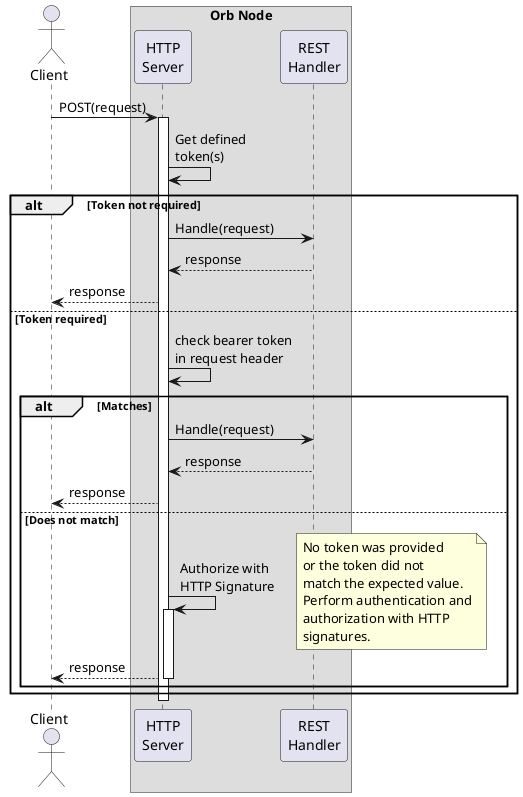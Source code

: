 @startuml
'https://plantuml.com/sequence-diagram


actor Client as client

box Orb Node
participant "HTTP\nServer" as server
participant "REST\nHandler" as handler
end box

client -> server: POST(request)

activate server

server -> server: Get defined\ntoken(s)

alt Token not required
    server -> handler: Handle(request)
    handler --> server: response
    server --> client: response
else Token required
  server -> server: check bearer token\nin request header

  alt Matches
    server -> handler: Handle(request)
    handler --> server: response
    server --> client: response
  else Does not match
    server -> server: Authorize with\nHTTP Signature
    activate server

    note right
     No token was provided
     or the token did not
     match the expected value.
     Perform authentication and
     authorization with HTTP
     signatures.
    end note
    server --> client: response
    deactivate server
  end alt
end alt

deactivate server

@enduml
